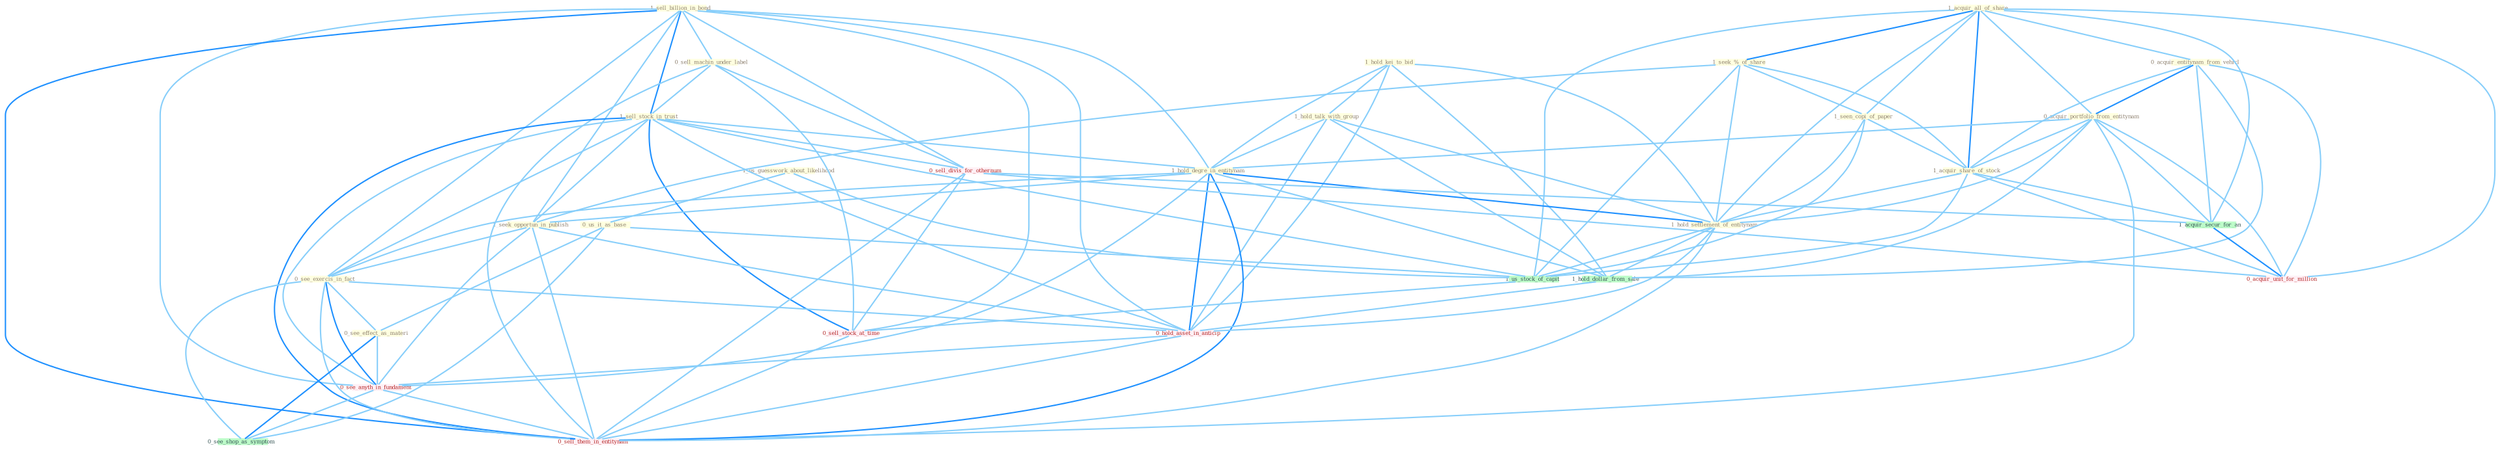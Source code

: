 Graph G{ 
    node
    [shape=polygon,style=filled,width=.5,height=.06,color="#BDFCC9",fixedsize=true,fontsize=4,
    fontcolor="#2f4f4f"];
    {node
    [color="#ffffe0", fontcolor="#8b7d6b"] "1_us_guesswork_about_likelihood " "1_sell_billion_in_bond " "0_sell_machin_under_label " "1_hold_kei_to_bid " "0_us_it_as_base " "1_sell_stock_in_trust " "1_acquir_all_of_share " "1_hold_talk_with_group " "0_acquir_entitynam_from_vehicl " "1_seek_%_of_share " "0_acquir_portfolio_from_entitynam " "1_hold_degre_in_entitynam " "1_seen_copi_of_paper " "1_seek_opportun_in_publish " "0_see_exercis_in_fact " "1_acquir_share_of_stock " "1_hold_settlement_of_entitynam " "0_see_effect_as_materi "}
{node [color="#fff0f5", fontcolor="#b22222"] "0_sell_divis_for_othernum " "0_hold_asset_in_anticip " "0_sell_stock_at_time " "0_see_anyth_in_fundament " "0_acquir_unit_for_million " "0_sell_them_in_entitynam "}
edge [color="#B0E2FF"];

	"1_us_guesswork_about_likelihood " -- "0_us_it_as_base " [w="1", color="#87cefa" ];
	"1_us_guesswork_about_likelihood " -- "1_us_stock_of_capit " [w="1", color="#87cefa" ];
	"1_sell_billion_in_bond " -- "0_sell_machin_under_label " [w="1", color="#87cefa" ];
	"1_sell_billion_in_bond " -- "1_sell_stock_in_trust " [w="2", color="#1e90ff" , len=0.8];
	"1_sell_billion_in_bond " -- "1_hold_degre_in_entitynam " [w="1", color="#87cefa" ];
	"1_sell_billion_in_bond " -- "1_seek_opportun_in_publish " [w="1", color="#87cefa" ];
	"1_sell_billion_in_bond " -- "0_see_exercis_in_fact " [w="1", color="#87cefa" ];
	"1_sell_billion_in_bond " -- "0_sell_divis_for_othernum " [w="1", color="#87cefa" ];
	"1_sell_billion_in_bond " -- "0_hold_asset_in_anticip " [w="1", color="#87cefa" ];
	"1_sell_billion_in_bond " -- "0_sell_stock_at_time " [w="1", color="#87cefa" ];
	"1_sell_billion_in_bond " -- "0_see_anyth_in_fundament " [w="1", color="#87cefa" ];
	"1_sell_billion_in_bond " -- "0_sell_them_in_entitynam " [w="2", color="#1e90ff" , len=0.8];
	"0_sell_machin_under_label " -- "1_sell_stock_in_trust " [w="1", color="#87cefa" ];
	"0_sell_machin_under_label " -- "0_sell_divis_for_othernum " [w="1", color="#87cefa" ];
	"0_sell_machin_under_label " -- "0_sell_stock_at_time " [w="1", color="#87cefa" ];
	"0_sell_machin_under_label " -- "0_sell_them_in_entitynam " [w="1", color="#87cefa" ];
	"1_hold_kei_to_bid " -- "1_hold_talk_with_group " [w="1", color="#87cefa" ];
	"1_hold_kei_to_bid " -- "1_hold_degre_in_entitynam " [w="1", color="#87cefa" ];
	"1_hold_kei_to_bid " -- "1_hold_settlement_of_entitynam " [w="1", color="#87cefa" ];
	"1_hold_kei_to_bid " -- "1_hold_dollar_from_sale " [w="1", color="#87cefa" ];
	"1_hold_kei_to_bid " -- "0_hold_asset_in_anticip " [w="1", color="#87cefa" ];
	"0_us_it_as_base " -- "0_see_effect_as_materi " [w="1", color="#87cefa" ];
	"0_us_it_as_base " -- "1_us_stock_of_capit " [w="1", color="#87cefa" ];
	"0_us_it_as_base " -- "0_see_shop_as_symptom " [w="1", color="#87cefa" ];
	"1_sell_stock_in_trust " -- "1_hold_degre_in_entitynam " [w="1", color="#87cefa" ];
	"1_sell_stock_in_trust " -- "1_seek_opportun_in_publish " [w="1", color="#87cefa" ];
	"1_sell_stock_in_trust " -- "0_see_exercis_in_fact " [w="1", color="#87cefa" ];
	"1_sell_stock_in_trust " -- "0_sell_divis_for_othernum " [w="1", color="#87cefa" ];
	"1_sell_stock_in_trust " -- "1_us_stock_of_capit " [w="1", color="#87cefa" ];
	"1_sell_stock_in_trust " -- "0_hold_asset_in_anticip " [w="1", color="#87cefa" ];
	"1_sell_stock_in_trust " -- "0_sell_stock_at_time " [w="2", color="#1e90ff" , len=0.8];
	"1_sell_stock_in_trust " -- "0_see_anyth_in_fundament " [w="1", color="#87cefa" ];
	"1_sell_stock_in_trust " -- "0_sell_them_in_entitynam " [w="2", color="#1e90ff" , len=0.8];
	"1_acquir_all_of_share " -- "0_acquir_entitynam_from_vehicl " [w="1", color="#87cefa" ];
	"1_acquir_all_of_share " -- "1_seek_%_of_share " [w="2", color="#1e90ff" , len=0.8];
	"1_acquir_all_of_share " -- "0_acquir_portfolio_from_entitynam " [w="1", color="#87cefa" ];
	"1_acquir_all_of_share " -- "1_seen_copi_of_paper " [w="1", color="#87cefa" ];
	"1_acquir_all_of_share " -- "1_acquir_share_of_stock " [w="2", color="#1e90ff" , len=0.8];
	"1_acquir_all_of_share " -- "1_hold_settlement_of_entitynam " [w="1", color="#87cefa" ];
	"1_acquir_all_of_share " -- "1_acquir_secur_for_an " [w="1", color="#87cefa" ];
	"1_acquir_all_of_share " -- "1_us_stock_of_capit " [w="1", color="#87cefa" ];
	"1_acquir_all_of_share " -- "0_acquir_unit_for_million " [w="1", color="#87cefa" ];
	"1_hold_talk_with_group " -- "1_hold_degre_in_entitynam " [w="1", color="#87cefa" ];
	"1_hold_talk_with_group " -- "1_hold_settlement_of_entitynam " [w="1", color="#87cefa" ];
	"1_hold_talk_with_group " -- "1_hold_dollar_from_sale " [w="1", color="#87cefa" ];
	"1_hold_talk_with_group " -- "0_hold_asset_in_anticip " [w="1", color="#87cefa" ];
	"0_acquir_entitynam_from_vehicl " -- "0_acquir_portfolio_from_entitynam " [w="2", color="#1e90ff" , len=0.8];
	"0_acquir_entitynam_from_vehicl " -- "1_acquir_share_of_stock " [w="1", color="#87cefa" ];
	"0_acquir_entitynam_from_vehicl " -- "1_acquir_secur_for_an " [w="1", color="#87cefa" ];
	"0_acquir_entitynam_from_vehicl " -- "1_hold_dollar_from_sale " [w="1", color="#87cefa" ];
	"0_acquir_entitynam_from_vehicl " -- "0_acquir_unit_for_million " [w="1", color="#87cefa" ];
	"1_seek_%_of_share " -- "1_seen_copi_of_paper " [w="1", color="#87cefa" ];
	"1_seek_%_of_share " -- "1_seek_opportun_in_publish " [w="1", color="#87cefa" ];
	"1_seek_%_of_share " -- "1_acquir_share_of_stock " [w="1", color="#87cefa" ];
	"1_seek_%_of_share " -- "1_hold_settlement_of_entitynam " [w="1", color="#87cefa" ];
	"1_seek_%_of_share " -- "1_us_stock_of_capit " [w="1", color="#87cefa" ];
	"0_acquir_portfolio_from_entitynam " -- "1_hold_degre_in_entitynam " [w="1", color="#87cefa" ];
	"0_acquir_portfolio_from_entitynam " -- "1_acquir_share_of_stock " [w="1", color="#87cefa" ];
	"0_acquir_portfolio_from_entitynam " -- "1_hold_settlement_of_entitynam " [w="1", color="#87cefa" ];
	"0_acquir_portfolio_from_entitynam " -- "1_acquir_secur_for_an " [w="1", color="#87cefa" ];
	"0_acquir_portfolio_from_entitynam " -- "1_hold_dollar_from_sale " [w="1", color="#87cefa" ];
	"0_acquir_portfolio_from_entitynam " -- "0_acquir_unit_for_million " [w="1", color="#87cefa" ];
	"0_acquir_portfolio_from_entitynam " -- "0_sell_them_in_entitynam " [w="1", color="#87cefa" ];
	"1_hold_degre_in_entitynam " -- "1_seek_opportun_in_publish " [w="1", color="#87cefa" ];
	"1_hold_degre_in_entitynam " -- "0_see_exercis_in_fact " [w="1", color="#87cefa" ];
	"1_hold_degre_in_entitynam " -- "1_hold_settlement_of_entitynam " [w="2", color="#1e90ff" , len=0.8];
	"1_hold_degre_in_entitynam " -- "1_hold_dollar_from_sale " [w="1", color="#87cefa" ];
	"1_hold_degre_in_entitynam " -- "0_hold_asset_in_anticip " [w="2", color="#1e90ff" , len=0.8];
	"1_hold_degre_in_entitynam " -- "0_see_anyth_in_fundament " [w="1", color="#87cefa" ];
	"1_hold_degre_in_entitynam " -- "0_sell_them_in_entitynam " [w="2", color="#1e90ff" , len=0.8];
	"1_seen_copi_of_paper " -- "1_acquir_share_of_stock " [w="1", color="#87cefa" ];
	"1_seen_copi_of_paper " -- "1_hold_settlement_of_entitynam " [w="1", color="#87cefa" ];
	"1_seen_copi_of_paper " -- "1_us_stock_of_capit " [w="1", color="#87cefa" ];
	"1_seek_opportun_in_publish " -- "0_see_exercis_in_fact " [w="1", color="#87cefa" ];
	"1_seek_opportun_in_publish " -- "0_hold_asset_in_anticip " [w="1", color="#87cefa" ];
	"1_seek_opportun_in_publish " -- "0_see_anyth_in_fundament " [w="1", color="#87cefa" ];
	"1_seek_opportun_in_publish " -- "0_sell_them_in_entitynam " [w="1", color="#87cefa" ];
	"0_see_exercis_in_fact " -- "0_see_effect_as_materi " [w="1", color="#87cefa" ];
	"0_see_exercis_in_fact " -- "0_hold_asset_in_anticip " [w="1", color="#87cefa" ];
	"0_see_exercis_in_fact " -- "0_see_anyth_in_fundament " [w="2", color="#1e90ff" , len=0.8];
	"0_see_exercis_in_fact " -- "0_see_shop_as_symptom " [w="1", color="#87cefa" ];
	"0_see_exercis_in_fact " -- "0_sell_them_in_entitynam " [w="1", color="#87cefa" ];
	"1_acquir_share_of_stock " -- "1_hold_settlement_of_entitynam " [w="1", color="#87cefa" ];
	"1_acquir_share_of_stock " -- "1_acquir_secur_for_an " [w="1", color="#87cefa" ];
	"1_acquir_share_of_stock " -- "1_us_stock_of_capit " [w="1", color="#87cefa" ];
	"1_acquir_share_of_stock " -- "0_acquir_unit_for_million " [w="1", color="#87cefa" ];
	"1_hold_settlement_of_entitynam " -- "1_us_stock_of_capit " [w="1", color="#87cefa" ];
	"1_hold_settlement_of_entitynam " -- "1_hold_dollar_from_sale " [w="1", color="#87cefa" ];
	"1_hold_settlement_of_entitynam " -- "0_hold_asset_in_anticip " [w="1", color="#87cefa" ];
	"1_hold_settlement_of_entitynam " -- "0_sell_them_in_entitynam " [w="1", color="#87cefa" ];
	"0_see_effect_as_materi " -- "0_see_anyth_in_fundament " [w="1", color="#87cefa" ];
	"0_see_effect_as_materi " -- "0_see_shop_as_symptom " [w="2", color="#1e90ff" , len=0.8];
	"0_sell_divis_for_othernum " -- "1_acquir_secur_for_an " [w="1", color="#87cefa" ];
	"0_sell_divis_for_othernum " -- "0_sell_stock_at_time " [w="1", color="#87cefa" ];
	"0_sell_divis_for_othernum " -- "0_acquir_unit_for_million " [w="1", color="#87cefa" ];
	"0_sell_divis_for_othernum " -- "0_sell_them_in_entitynam " [w="1", color="#87cefa" ];
	"1_acquir_secur_for_an " -- "0_acquir_unit_for_million " [w="2", color="#1e90ff" , len=0.8];
	"1_us_stock_of_capit " -- "0_sell_stock_at_time " [w="1", color="#87cefa" ];
	"1_hold_dollar_from_sale " -- "0_hold_asset_in_anticip " [w="1", color="#87cefa" ];
	"0_hold_asset_in_anticip " -- "0_see_anyth_in_fundament " [w="1", color="#87cefa" ];
	"0_hold_asset_in_anticip " -- "0_sell_them_in_entitynam " [w="1", color="#87cefa" ];
	"0_sell_stock_at_time " -- "0_sell_them_in_entitynam " [w="1", color="#87cefa" ];
	"0_see_anyth_in_fundament " -- "0_see_shop_as_symptom " [w="1", color="#87cefa" ];
	"0_see_anyth_in_fundament " -- "0_sell_them_in_entitynam " [w="1", color="#87cefa" ];
}